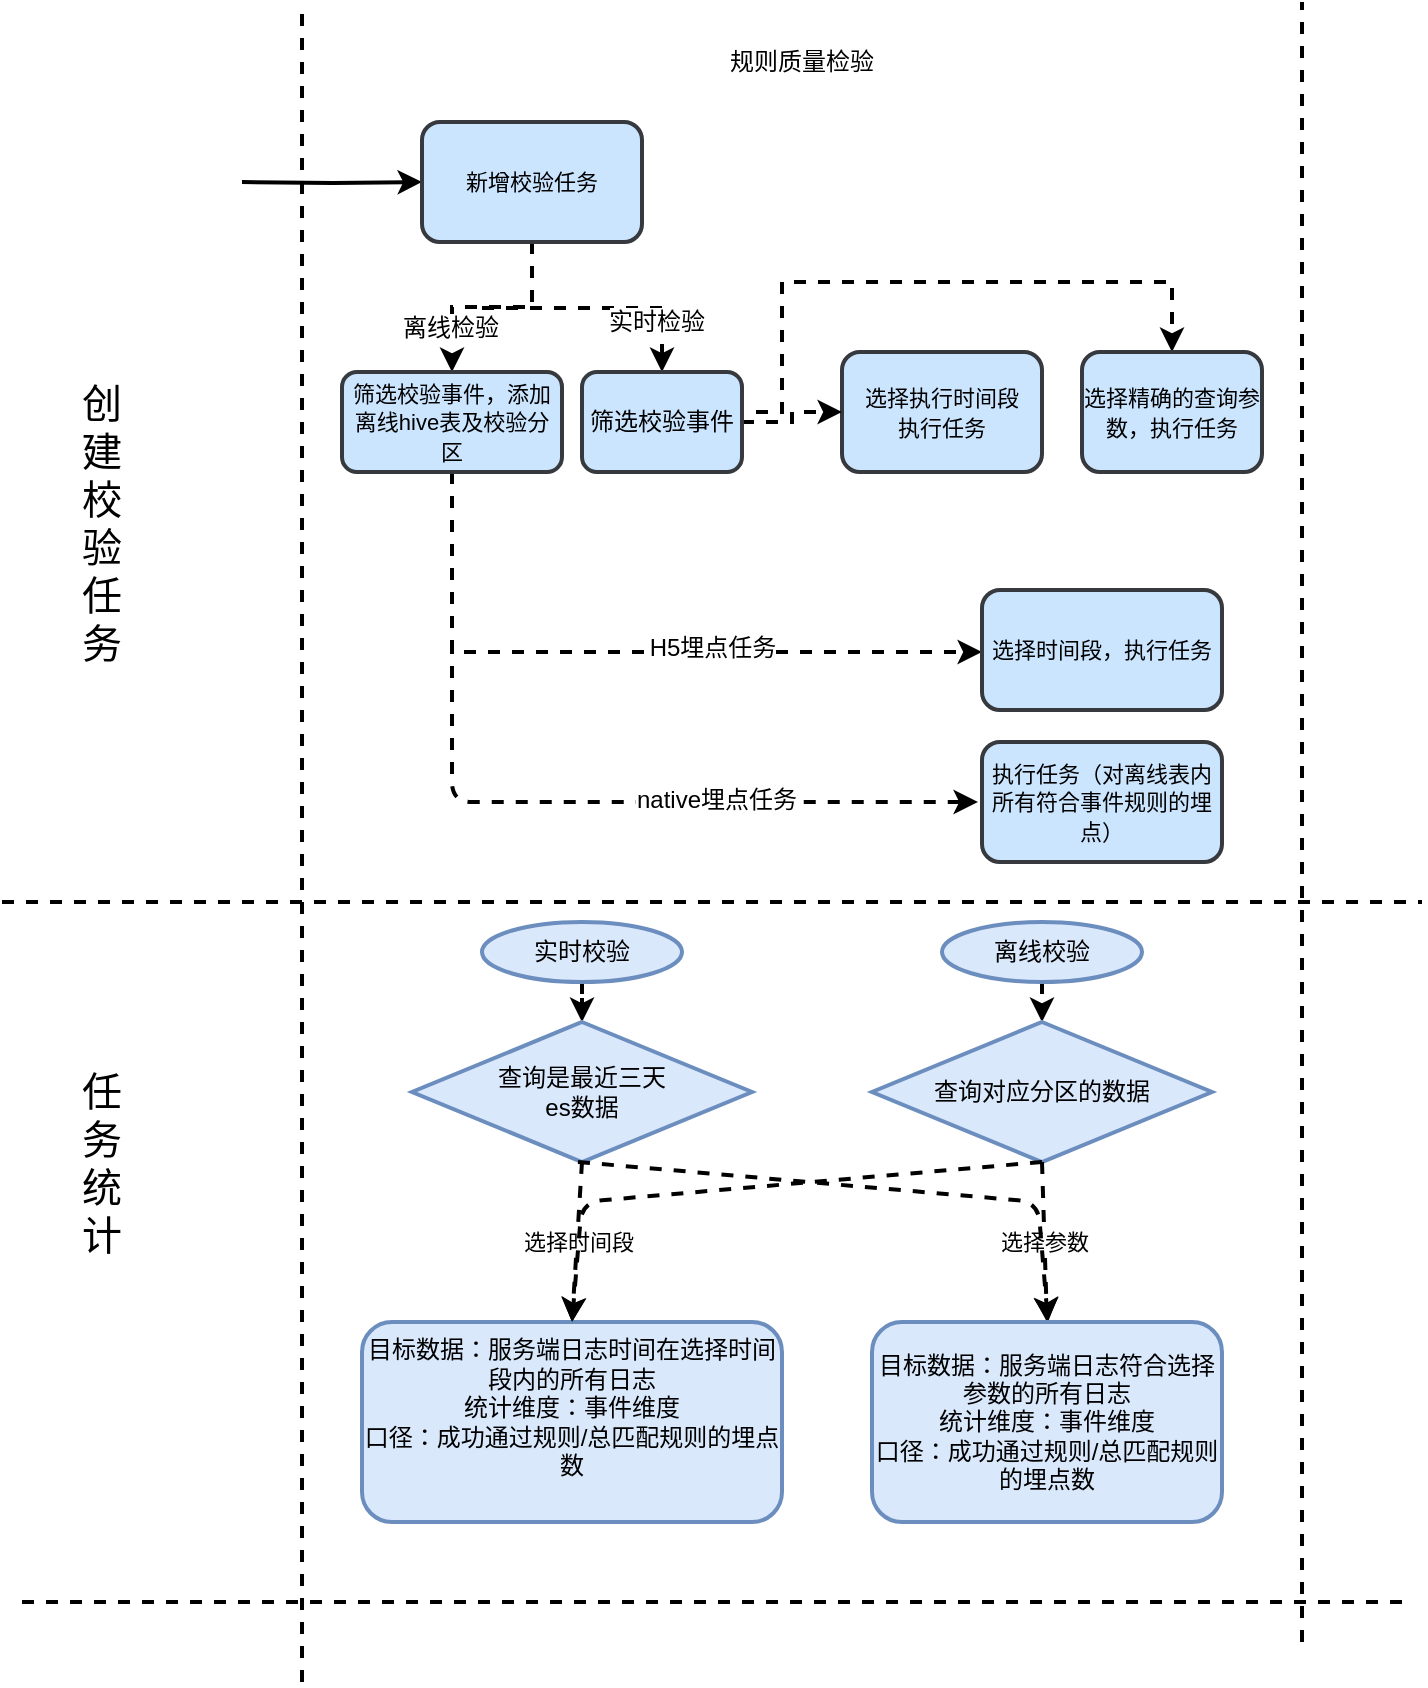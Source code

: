 <mxfile version="12.4.3" type="github" pages="1">
  <diagram id="tIWs3pn8j8WZu5du74nn" name="Page-1">
    <mxGraphModel dx="786" dy="465" grid="1" gridSize="10" guides="1" tooltips="1" connect="1" arrows="1" fold="1" page="1" pageScale="1" pageWidth="826" pageHeight="1169" math="0" shadow="0">
      <root>
        <mxCell id="0"/>
        <mxCell id="1" parent="0"/>
        <mxCell id="id57mdUPTE6CdkeXln0o-1" value="规则质量检验" style="text;html=1;strokeColor=none;fillColor=none;align=center;verticalAlign=middle;whiteSpace=wrap;rounded=0;" vertex="1" parent="1">
          <mxGeometry x="400" y="100" width="100" height="20" as="geometry"/>
        </mxCell>
        <mxCell id="id57mdUPTE6CdkeXln0o-2" value="" style="edgeStyle=orthogonalEdgeStyle;rounded=0;orthogonalLoop=1;jettySize=auto;html=1;strokeWidth=2;entryX=0;entryY=0.5;entryDx=0;entryDy=0;" edge="1" parent="1" target="id57mdUPTE6CdkeXln0o-3">
          <mxGeometry relative="1" as="geometry">
            <mxPoint x="170" y="170" as="sourcePoint"/>
            <mxPoint x="219.667" y="169.667" as="targetPoint"/>
            <Array as="points"/>
          </mxGeometry>
        </mxCell>
        <mxCell id="id57mdUPTE6CdkeXln0o-38" value="" style="edgeStyle=orthogonalEdgeStyle;rounded=0;orthogonalLoop=1;jettySize=auto;html=1;strokeWidth=2;dashed=1;" edge="1" parent="1" source="id57mdUPTE6CdkeXln0o-3" target="id57mdUPTE6CdkeXln0o-37">
          <mxGeometry relative="1" as="geometry"/>
        </mxCell>
        <mxCell id="id57mdUPTE6CdkeXln0o-44" value="离线检验" style="text;html=1;align=center;verticalAlign=middle;resizable=0;points=[];;labelBackgroundColor=#ffffff;" vertex="1" connectable="0" parent="id57mdUPTE6CdkeXln0o-38">
          <mxGeometry x="0.583" y="-1" relative="1" as="geometry">
            <mxPoint as="offset"/>
          </mxGeometry>
        </mxCell>
        <mxCell id="id57mdUPTE6CdkeXln0o-3" value="&lt;span style=&quot;font-size: 11px&quot;&gt;新增校验任务&lt;/span&gt;" style="rounded=1;whiteSpace=wrap;html=1;strokeWidth=2;fillColor=#cce5ff;strokeColor=#36393d;" vertex="1" parent="1">
          <mxGeometry x="260" y="140" width="110" height="60" as="geometry"/>
        </mxCell>
        <mxCell id="id57mdUPTE6CdkeXln0o-50" value="" style="edgeStyle=orthogonalEdgeStyle;rounded=0;orthogonalLoop=1;jettySize=auto;html=1;strokeWidth=2;exitX=1;exitY=0.5;exitDx=0;exitDy=0;dashed=1;entryX=0.5;entryY=0;entryDx=0;entryDy=0;" edge="1" parent="1" source="id57mdUPTE6CdkeXln0o-46" target="id57mdUPTE6CdkeXln0o-49">
          <mxGeometry relative="1" as="geometry">
            <mxPoint x="480" y="220" as="sourcePoint"/>
            <Array as="points">
              <mxPoint x="440" y="285"/>
              <mxPoint x="440" y="220"/>
              <mxPoint x="635" y="220"/>
            </Array>
          </mxGeometry>
        </mxCell>
        <mxCell id="id57mdUPTE6CdkeXln0o-47" value="&lt;span style=&quot;font-size: 11px&quot;&gt;选择执行时间段&lt;br&gt;执行任务&lt;/span&gt;" style="rounded=1;whiteSpace=wrap;html=1;strokeWidth=2;fillColor=#cce5ff;strokeColor=#36393d;" vertex="1" parent="1">
          <mxGeometry x="470" y="255" width="100" height="60" as="geometry"/>
        </mxCell>
        <mxCell id="id57mdUPTE6CdkeXln0o-49" value="&lt;span style=&quot;font-size: 11px&quot;&gt;选择精确的查询参数，执行任务&lt;/span&gt;" style="rounded=1;whiteSpace=wrap;html=1;strokeWidth=2;fillColor=#cce5ff;strokeColor=#36393d;" vertex="1" parent="1">
          <mxGeometry x="590" y="255" width="90" height="60" as="geometry"/>
        </mxCell>
        <mxCell id="id57mdUPTE6CdkeXln0o-54" value="" style="edgeStyle=orthogonalEdgeStyle;rounded=0;orthogonalLoop=1;jettySize=auto;html=1;dashed=1;strokeWidth=2;" edge="1" parent="1" source="id57mdUPTE6CdkeXln0o-37" target="id57mdUPTE6CdkeXln0o-53">
          <mxGeometry relative="1" as="geometry">
            <Array as="points">
              <mxPoint x="275" y="405"/>
            </Array>
          </mxGeometry>
        </mxCell>
        <mxCell id="id57mdUPTE6CdkeXln0o-57" value="H5埋点任务" style="text;html=1;align=center;verticalAlign=middle;resizable=0;points=[];;labelBackgroundColor=#ffffff;" vertex="1" connectable="0" parent="id57mdUPTE6CdkeXln0o-54">
          <mxGeometry x="0.239" y="2" relative="1" as="geometry">
            <mxPoint as="offset"/>
          </mxGeometry>
        </mxCell>
        <mxCell id="id57mdUPTE6CdkeXln0o-37" value="&lt;span style=&quot;font-size: 11px&quot;&gt;筛选校验事件，添加离线hive表及校验分区&lt;/span&gt;" style="rounded=1;whiteSpace=wrap;html=1;strokeWidth=2;fillColor=#cce5ff;strokeColor=#36393d;" vertex="1" parent="1">
          <mxGeometry x="220" y="265" width="110" height="50" as="geometry"/>
        </mxCell>
        <mxCell id="id57mdUPTE6CdkeXln0o-53" value="&lt;span style=&quot;font-size: 11px&quot;&gt;选择时间段，执行任务&lt;br&gt;&lt;/span&gt;" style="rounded=1;whiteSpace=wrap;html=1;strokeWidth=2;fillColor=#cce5ff;strokeColor=#36393d;" vertex="1" parent="1">
          <mxGeometry x="540" y="374" width="120" height="60" as="geometry"/>
        </mxCell>
        <mxCell id="id57mdUPTE6CdkeXln0o-34" value="" style="endArrow=none;html=1;strokeWidth=2;dashed=1;" edge="1" parent="1">
          <mxGeometry width="50" height="50" relative="1" as="geometry">
            <mxPoint x="200" y="920" as="sourcePoint"/>
            <mxPoint x="200" y="80" as="targetPoint"/>
          </mxGeometry>
        </mxCell>
        <mxCell id="id57mdUPTE6CdkeXln0o-36" value="" style="endArrow=none;html=1;strokeWidth=2;dashed=1;" edge="1" parent="1">
          <mxGeometry width="50" height="50" relative="1" as="geometry">
            <mxPoint x="700" y="900" as="sourcePoint"/>
            <mxPoint x="700" y="80" as="targetPoint"/>
          </mxGeometry>
        </mxCell>
        <mxCell id="id57mdUPTE6CdkeXln0o-41" value="" style="endArrow=classic;html=1;dashed=1;strokeWidth=2;rounded=0;" edge="1" parent="1">
          <mxGeometry width="50" height="50" relative="1" as="geometry">
            <mxPoint x="290" y="233" as="sourcePoint"/>
            <mxPoint x="380" y="265" as="targetPoint"/>
            <Array as="points">
              <mxPoint x="380" y="233"/>
            </Array>
          </mxGeometry>
        </mxCell>
        <mxCell id="id57mdUPTE6CdkeXln0o-45" value="实时检验" style="text;html=1;align=center;verticalAlign=middle;resizable=0;points=[];;labelBackgroundColor=#ffffff;" vertex="1" connectable="0" parent="id57mdUPTE6CdkeXln0o-41">
          <mxGeometry x="0.582" y="-3" relative="1" as="geometry">
            <mxPoint as="offset"/>
          </mxGeometry>
        </mxCell>
        <mxCell id="id57mdUPTE6CdkeXln0o-51" value="" style="edgeStyle=orthogonalEdgeStyle;rounded=0;orthogonalLoop=1;jettySize=auto;html=1;strokeWidth=2;dashed=1;" edge="1" parent="1" source="id57mdUPTE6CdkeXln0o-46" target="id57mdUPTE6CdkeXln0o-47">
          <mxGeometry relative="1" as="geometry"/>
        </mxCell>
        <mxCell id="id57mdUPTE6CdkeXln0o-46" value="筛选校验事件" style="rounded=1;whiteSpace=wrap;html=1;strokeWidth=2;fillColor=#cce5ff;strokeColor=#36393d;" vertex="1" parent="1">
          <mxGeometry x="340" y="265" width="80" height="50" as="geometry"/>
        </mxCell>
        <mxCell id="id57mdUPTE6CdkeXln0o-55" value="" style="endArrow=classic;html=1;dashed=1;strokeWidth=2;" edge="1" parent="1">
          <mxGeometry width="50" height="50" relative="1" as="geometry">
            <mxPoint x="275" y="400" as="sourcePoint"/>
            <mxPoint x="538" y="480" as="targetPoint"/>
            <Array as="points">
              <mxPoint x="275" y="480"/>
            </Array>
          </mxGeometry>
        </mxCell>
        <mxCell id="id57mdUPTE6CdkeXln0o-61" value="native埋点任务" style="text;html=1;align=center;verticalAlign=middle;resizable=0;points=[];;labelBackgroundColor=#ffffff;" vertex="1" connectable="0" parent="id57mdUPTE6CdkeXln0o-55">
          <mxGeometry x="0.236" y="1" relative="1" as="geometry">
            <mxPoint as="offset"/>
          </mxGeometry>
        </mxCell>
        <mxCell id="id57mdUPTE6CdkeXln0o-56" value="&lt;span style=&quot;font-size: 11px&quot;&gt;执行任务（对离线表内所有符合事件规则的埋点）&lt;br&gt;&lt;/span&gt;" style="rounded=1;whiteSpace=wrap;html=1;strokeWidth=2;fillColor=#cce5ff;strokeColor=#36393d;" vertex="1" parent="1">
          <mxGeometry x="540" y="450" width="120" height="60" as="geometry"/>
        </mxCell>
        <mxCell id="id57mdUPTE6CdkeXln0o-62" value="" style="endArrow=none;dashed=1;html=1;strokeWidth=2;" edge="1" parent="1">
          <mxGeometry width="50" height="50" relative="1" as="geometry">
            <mxPoint x="50" y="530" as="sourcePoint"/>
            <mxPoint x="760" y="530" as="targetPoint"/>
            <Array as="points">
              <mxPoint x="120" y="530"/>
            </Array>
          </mxGeometry>
        </mxCell>
        <mxCell id="id57mdUPTE6CdkeXln0o-63" value="&lt;font style=&quot;font-size: 20px&quot;&gt;创建校验任务&lt;/font&gt;" style="text;html=1;strokeColor=none;fillColor=none;align=center;verticalAlign=middle;whiteSpace=wrap;rounded=0;" vertex="1" parent="1">
          <mxGeometry x="80" y="240" width="40" height="200" as="geometry"/>
        </mxCell>
        <mxCell id="id57mdUPTE6CdkeXln0o-64" value="&lt;font style=&quot;font-size: 20px&quot;&gt;任务统计&lt;/font&gt;" style="text;html=1;strokeColor=none;fillColor=none;align=center;verticalAlign=middle;whiteSpace=wrap;rounded=0;" vertex="1" parent="1">
          <mxGeometry x="80" y="560" width="40" height="200" as="geometry"/>
        </mxCell>
        <mxCell id="id57mdUPTE6CdkeXln0o-65" value="" style="endArrow=none;dashed=1;html=1;strokeWidth=2;" edge="1" parent="1">
          <mxGeometry width="50" height="50" relative="1" as="geometry">
            <mxPoint x="60" y="880" as="sourcePoint"/>
            <mxPoint x="750" y="880" as="targetPoint"/>
          </mxGeometry>
        </mxCell>
        <mxCell id="id57mdUPTE6CdkeXln0o-75" value="" style="edgeStyle=orthogonalEdgeStyle;rounded=0;orthogonalLoop=1;jettySize=auto;html=1;dashed=1;strokeWidth=2;entryX=0.5;entryY=0;entryDx=0;entryDy=0;" edge="1" parent="1" source="id57mdUPTE6CdkeXln0o-70" target="id57mdUPTE6CdkeXln0o-76">
          <mxGeometry relative="1" as="geometry">
            <mxPoint x="300" y="590" as="targetPoint"/>
          </mxGeometry>
        </mxCell>
        <mxCell id="id57mdUPTE6CdkeXln0o-70" value="实时校验" style="ellipse;whiteSpace=wrap;html=1;strokeWidth=2;fillColor=#dae8fc;strokeColor=#6c8ebf;" vertex="1" parent="1">
          <mxGeometry x="290" y="540" width="100" height="30" as="geometry"/>
        </mxCell>
        <mxCell id="id57mdUPTE6CdkeXln0o-80" value="" style="edgeStyle=orthogonalEdgeStyle;rounded=0;orthogonalLoop=1;jettySize=auto;html=1;dashed=1;strokeWidth=2;" edge="1" parent="1" source="id57mdUPTE6CdkeXln0o-71">
          <mxGeometry relative="1" as="geometry">
            <mxPoint x="570" y="590" as="targetPoint"/>
          </mxGeometry>
        </mxCell>
        <mxCell id="id57mdUPTE6CdkeXln0o-71" value="离线校验" style="ellipse;whiteSpace=wrap;html=1;strokeWidth=2;fillColor=#dae8fc;strokeColor=#6c8ebf;" vertex="1" parent="1">
          <mxGeometry x="520" y="540" width="100" height="30" as="geometry"/>
        </mxCell>
        <mxCell id="id57mdUPTE6CdkeXln0o-76" value="查询是最近三天&lt;br&gt;es数据" style="rhombus;whiteSpace=wrap;html=1;strokeWidth=2;fillColor=#dae8fc;strokeColor=#6c8ebf;" vertex="1" parent="1">
          <mxGeometry x="255" y="590" width="170" height="70" as="geometry"/>
        </mxCell>
        <mxCell id="id57mdUPTE6CdkeXln0o-81" value="查询对应分区的数据" style="rhombus;whiteSpace=wrap;html=1;strokeWidth=2;fillColor=#dae8fc;strokeColor=#6c8ebf;" vertex="1" parent="1">
          <mxGeometry x="485" y="590" width="170" height="70" as="geometry"/>
        </mxCell>
        <mxCell id="id57mdUPTE6CdkeXln0o-89" value="选择时间段" style="endArrow=classic;html=1;dashed=1;strokeWidth=2;entryX=0.5;entryY=0;entryDx=0;entryDy=0;exitX=0.5;exitY=1;exitDx=0;exitDy=0;" edge="1" parent="1" source="id57mdUPTE6CdkeXln0o-76" target="id57mdUPTE6CdkeXln0o-91">
          <mxGeometry width="50" height="50" relative="1" as="geometry">
            <mxPoint x="300" y="660" as="sourcePoint"/>
            <mxPoint x="290" y="720" as="targetPoint"/>
          </mxGeometry>
        </mxCell>
        <mxCell id="id57mdUPTE6CdkeXln0o-90" value="选择参数" style="endArrow=classic;html=1;dashed=1;strokeWidth=2;entryX=0.5;entryY=0;entryDx=0;entryDy=0;" edge="1" parent="1" target="id57mdUPTE6CdkeXln0o-95">
          <mxGeometry width="50" height="50" relative="1" as="geometry">
            <mxPoint x="570" y="660" as="sourcePoint"/>
            <mxPoint x="640" y="720" as="targetPoint"/>
          </mxGeometry>
        </mxCell>
        <mxCell id="id57mdUPTE6CdkeXln0o-91" value="目标数据：服务端日志时间在选择时间段内的所有日志&lt;br&gt;统计维度：事件维度&lt;br&gt;口径：成功通过规则/总匹配规则的埋点数&lt;br&gt;&lt;br&gt;" style="rounded=1;whiteSpace=wrap;html=1;strokeWidth=2;fillColor=#dae8fc;strokeColor=#6c8ebf;" vertex="1" parent="1">
          <mxGeometry x="230" y="740" width="210" height="100" as="geometry"/>
        </mxCell>
        <mxCell id="id57mdUPTE6CdkeXln0o-92" value="" style="endArrow=classic;html=1;dashed=1;strokeWidth=2;entryX=0.5;entryY=0;entryDx=0;entryDy=0;" edge="1" parent="1" target="id57mdUPTE6CdkeXln0o-91">
          <mxGeometry width="50" height="50" relative="1" as="geometry">
            <mxPoint x="570" y="660" as="sourcePoint"/>
            <mxPoint x="505" y="720" as="targetPoint"/>
            <Array as="points">
              <mxPoint x="340" y="680"/>
            </Array>
          </mxGeometry>
        </mxCell>
        <mxCell id="id57mdUPTE6CdkeXln0o-94" value="" style="endArrow=classic;html=1;dashed=1;strokeWidth=2;exitX=0.5;exitY=1;exitDx=0;exitDy=0;" edge="1" parent="1">
          <mxGeometry width="50" height="50" relative="1" as="geometry">
            <mxPoint x="338" y="660" as="sourcePoint"/>
            <mxPoint x="573" y="740" as="targetPoint"/>
            <Array as="points">
              <mxPoint x="568" y="680"/>
            </Array>
          </mxGeometry>
        </mxCell>
        <mxCell id="id57mdUPTE6CdkeXln0o-95" value="&lt;span style=&quot;white-space: normal&quot;&gt;目标数据：服务端日志符合选择参数的所有日志&lt;/span&gt;&lt;br style=&quot;white-space: normal&quot;&gt;&lt;span style=&quot;white-space: normal&quot;&gt;统计维度：事件维度&lt;/span&gt;&lt;br style=&quot;white-space: normal&quot;&gt;&lt;span style=&quot;white-space: normal&quot;&gt;口径：成功通过规则/总匹配规则的埋点数&lt;/span&gt;" style="rounded=1;whiteSpace=wrap;html=1;strokeWidth=2;fillColor=#dae8fc;strokeColor=#6c8ebf;" vertex="1" parent="1">
          <mxGeometry x="485" y="740" width="175" height="100" as="geometry"/>
        </mxCell>
      </root>
    </mxGraphModel>
  </diagram>
</mxfile>
